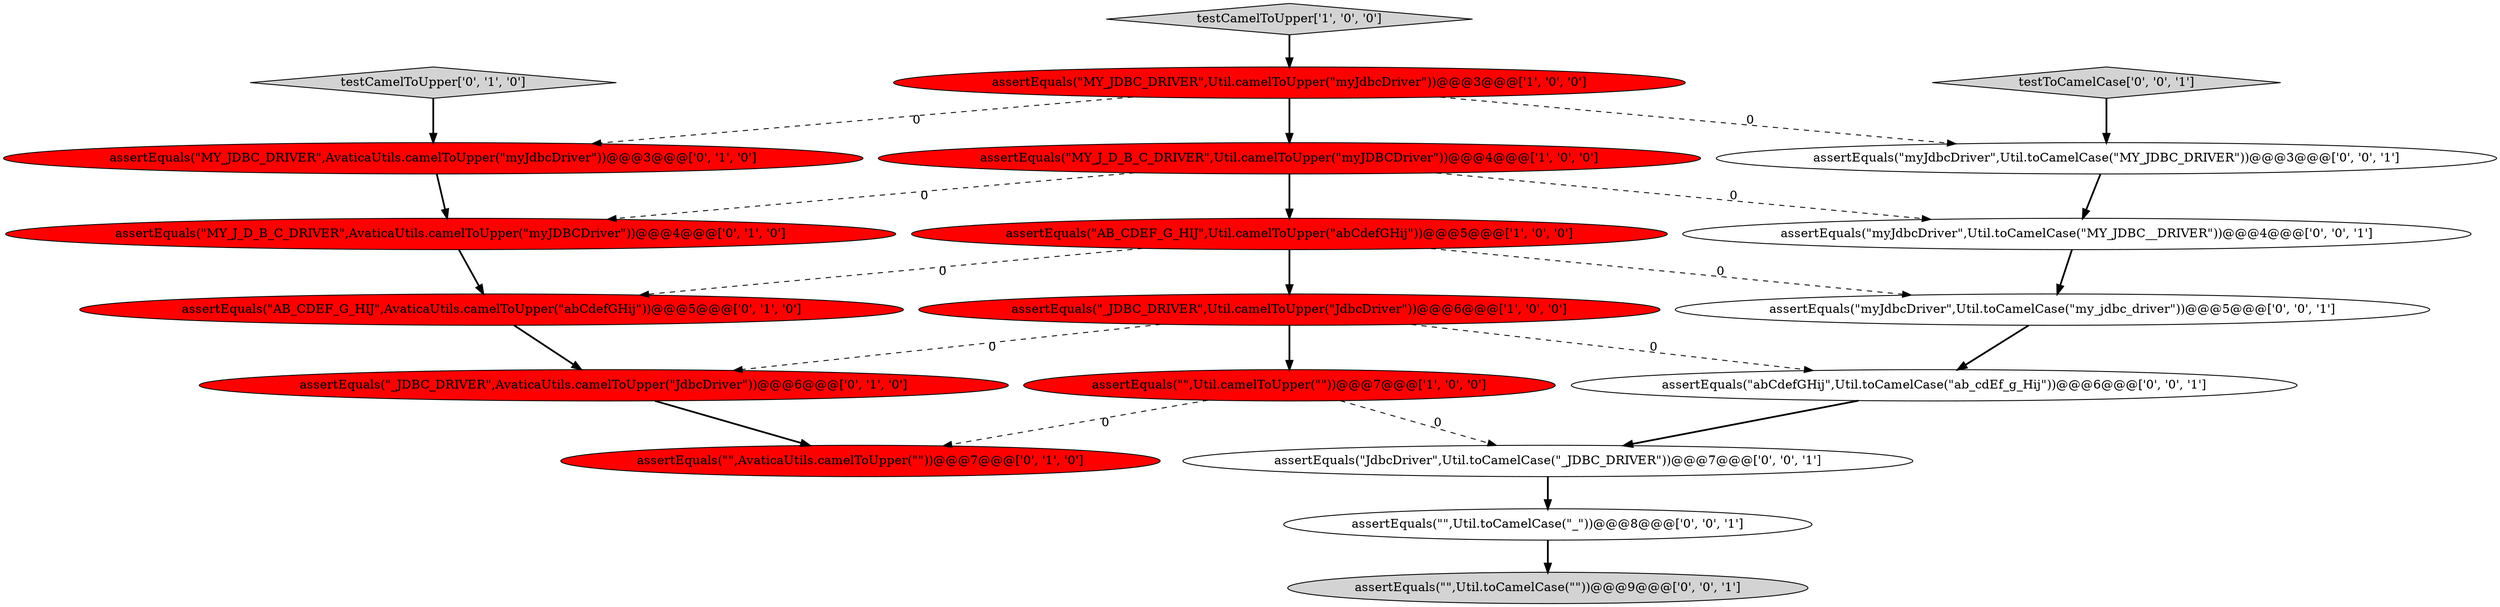digraph {
2 [style = filled, label = "assertEquals(\"AB_CDEF_G_HIJ\",Util.camelToUpper(\"abCdefGHij\"))@@@5@@@['1', '0', '0']", fillcolor = red, shape = ellipse image = "AAA1AAABBB1BBB"];
9 [style = filled, label = "assertEquals(\"AB_CDEF_G_HIJ\",AvaticaUtils.camelToUpper(\"abCdefGHij\"))@@@5@@@['0', '1', '0']", fillcolor = red, shape = ellipse image = "AAA1AAABBB2BBB"];
15 [style = filled, label = "assertEquals(\"myJdbcDriver\",Util.toCamelCase(\"my_jdbc_driver\"))@@@5@@@['0', '0', '1']", fillcolor = white, shape = ellipse image = "AAA0AAABBB3BBB"];
7 [style = filled, label = "assertEquals(\"MY_JDBC_DRIVER\",AvaticaUtils.camelToUpper(\"myJdbcDriver\"))@@@3@@@['0', '1', '0']", fillcolor = red, shape = ellipse image = "AAA1AAABBB2BBB"];
17 [style = filled, label = "assertEquals(\"\",Util.toCamelCase(\"_\"))@@@8@@@['0', '0', '1']", fillcolor = white, shape = ellipse image = "AAA0AAABBB3BBB"];
16 [style = filled, label = "assertEquals(\"JdbcDriver\",Util.toCamelCase(\"_JDBC_DRIVER\"))@@@7@@@['0', '0', '1']", fillcolor = white, shape = ellipse image = "AAA0AAABBB3BBB"];
10 [style = filled, label = "testCamelToUpper['0', '1', '0']", fillcolor = lightgray, shape = diamond image = "AAA0AAABBB2BBB"];
5 [style = filled, label = "assertEquals(\"_JDBC_DRIVER\",Util.camelToUpper(\"JdbcDriver\"))@@@6@@@['1', '0', '0']", fillcolor = red, shape = ellipse image = "AAA1AAABBB1BBB"];
12 [style = filled, label = "assertEquals(\"myJdbcDriver\",Util.toCamelCase(\"MY_JDBC_DRIVER\"))@@@3@@@['0', '0', '1']", fillcolor = white, shape = ellipse image = "AAA0AAABBB3BBB"];
4 [style = filled, label = "assertEquals(\"MY_JDBC_DRIVER\",Util.camelToUpper(\"myJdbcDriver\"))@@@3@@@['1', '0', '0']", fillcolor = red, shape = ellipse image = "AAA1AAABBB1BBB"];
14 [style = filled, label = "testToCamelCase['0', '0', '1']", fillcolor = lightgray, shape = diamond image = "AAA0AAABBB3BBB"];
11 [style = filled, label = "assertEquals(\"MY_J_D_B_C_DRIVER\",AvaticaUtils.camelToUpper(\"myJDBCDriver\"))@@@4@@@['0', '1', '0']", fillcolor = red, shape = ellipse image = "AAA1AAABBB2BBB"];
18 [style = filled, label = "assertEquals(\"\",Util.toCamelCase(\"\"))@@@9@@@['0', '0', '1']", fillcolor = lightgray, shape = ellipse image = "AAA0AAABBB3BBB"];
19 [style = filled, label = "assertEquals(\"abCdefGHij\",Util.toCamelCase(\"ab_cdEf_g_Hij\"))@@@6@@@['0', '0', '1']", fillcolor = white, shape = ellipse image = "AAA0AAABBB3BBB"];
8 [style = filled, label = "assertEquals(\"_JDBC_DRIVER\",AvaticaUtils.camelToUpper(\"JdbcDriver\"))@@@6@@@['0', '1', '0']", fillcolor = red, shape = ellipse image = "AAA1AAABBB2BBB"];
1 [style = filled, label = "assertEquals(\"\",Util.camelToUpper(\"\"))@@@7@@@['1', '0', '0']", fillcolor = red, shape = ellipse image = "AAA1AAABBB1BBB"];
0 [style = filled, label = "assertEquals(\"MY_J_D_B_C_DRIVER\",Util.camelToUpper(\"myJDBCDriver\"))@@@4@@@['1', '0', '0']", fillcolor = red, shape = ellipse image = "AAA1AAABBB1BBB"];
6 [style = filled, label = "assertEquals(\"\",AvaticaUtils.camelToUpper(\"\"))@@@7@@@['0', '1', '0']", fillcolor = red, shape = ellipse image = "AAA1AAABBB2BBB"];
13 [style = filled, label = "assertEquals(\"myJdbcDriver\",Util.toCamelCase(\"MY_JDBC__DRIVER\"))@@@4@@@['0', '0', '1']", fillcolor = white, shape = ellipse image = "AAA0AAABBB3BBB"];
3 [style = filled, label = "testCamelToUpper['1', '0', '0']", fillcolor = lightgray, shape = diamond image = "AAA0AAABBB1BBB"];
7->11 [style = bold, label=""];
0->2 [style = bold, label=""];
8->6 [style = bold, label=""];
0->11 [style = dashed, label="0"];
16->17 [style = bold, label=""];
15->19 [style = bold, label=""];
11->9 [style = bold, label=""];
9->8 [style = bold, label=""];
3->4 [style = bold, label=""];
10->7 [style = bold, label=""];
4->0 [style = bold, label=""];
19->16 [style = bold, label=""];
4->12 [style = dashed, label="0"];
2->15 [style = dashed, label="0"];
12->13 [style = bold, label=""];
5->1 [style = bold, label=""];
2->9 [style = dashed, label="0"];
4->7 [style = dashed, label="0"];
1->6 [style = dashed, label="0"];
1->16 [style = dashed, label="0"];
14->12 [style = bold, label=""];
0->13 [style = dashed, label="0"];
5->8 [style = dashed, label="0"];
13->15 [style = bold, label=""];
5->19 [style = dashed, label="0"];
17->18 [style = bold, label=""];
2->5 [style = bold, label=""];
}
